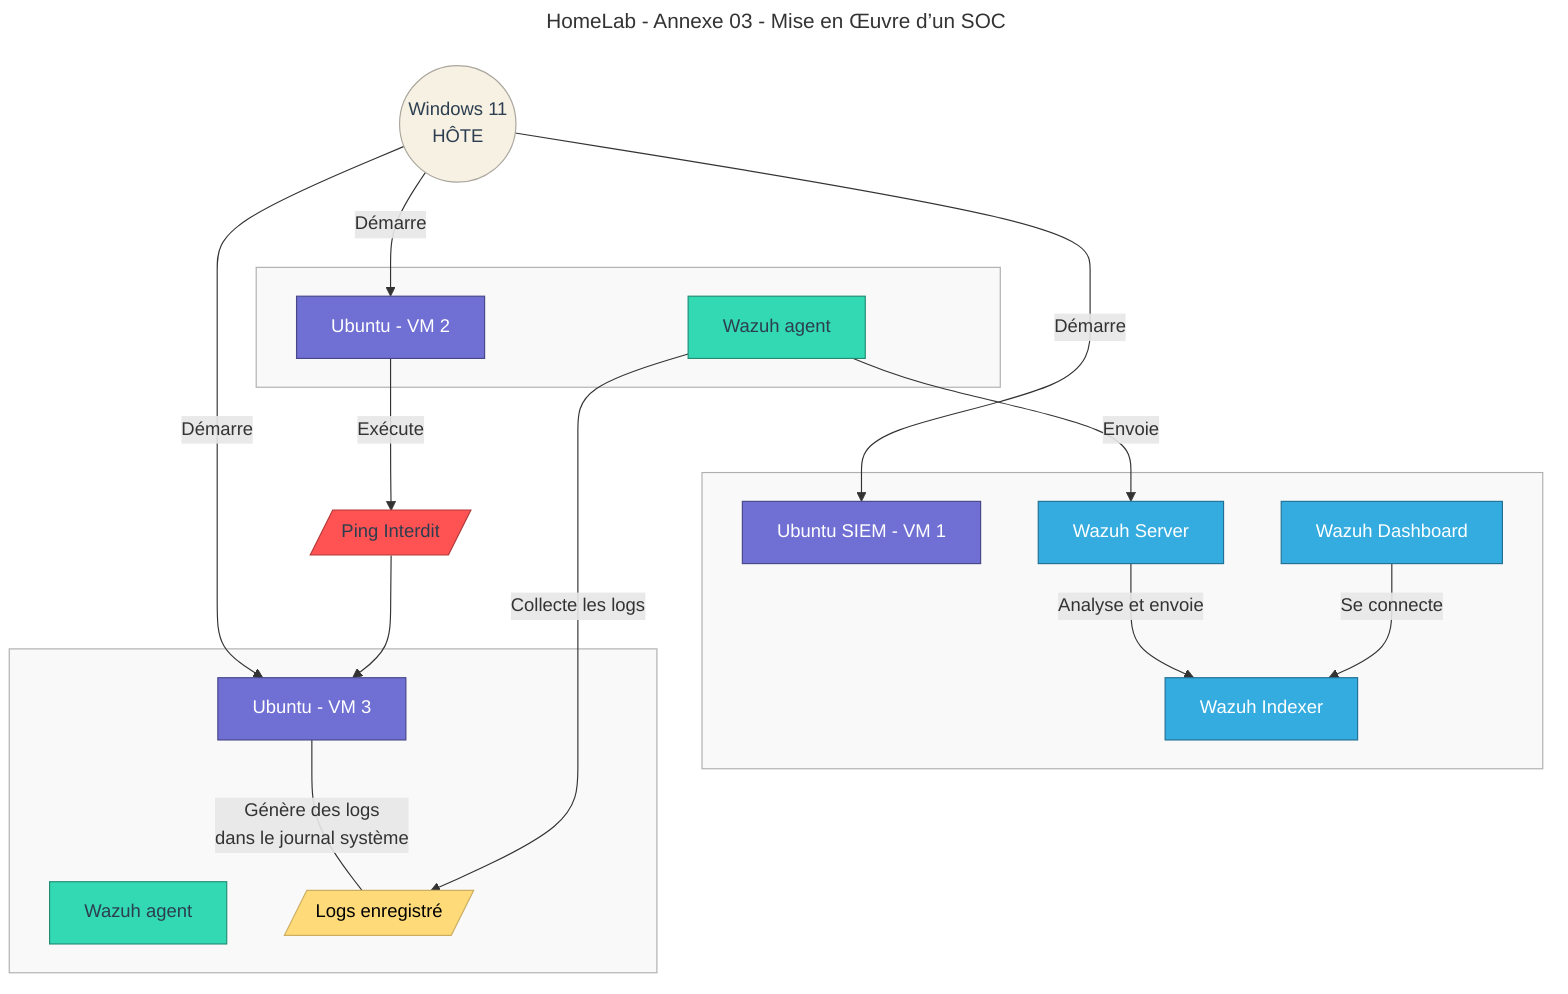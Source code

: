 ---
title: HomeLab - Annexe 03 - Mise en Œuvre d’un SOC
---

flowchart TB

  HOTE((Windows 11<br>HÔTE))

  subgraph VM_A [" "]
    SIEM[Ubuntu SIEM - VM 1]
    WAZUH_SERVER[Wazuh Server]
    WAZUH_INDEXER[Wazuh Indexer]
    WAZUH_DASHBOARD[Wazuh Dashboard]
  end
  
  subgraph VM_B [" "]
    VM2[Ubuntu - VM 2]
    WAZUH_AGENT_VMB[Wazuh agent]
  end

  subgraph VM_C [" "]
    VM3[Ubuntu - VM 3]
    WAZUH_AGENT_VMC[Wazuh agent]
    LOG_DISPONIBLE[/Logs enregistré/]
  end

  PING[/Ping Interdit/]


    
  

  HOTE -->|Démarre|SIEM & VM2 & VM3
  VM2 -->|Exécute| PING --> VM3
  VM3 ---|Génère des logs<br>dans le journal système| LOG_DISPONIBLE
  WAZUH_AGENT_VMB -->|Collecte les logs| LOG_DISPONIBLE
  WAZUH_AGENT_VMB -->|Envoie| WAZUH_SERVER
  WAZUH_SERVER --> |Analyse et envoie| WAZUH_INDEXER
  WAZUH_DASHBOARD --> |Se connecte| WAZUH_INDEXER

  %% Palette de couleurs flat et classes (https://flatuicolors.com/palette/es)
  classDef hote fill:#f7f1e3,stroke:#aaa69d,stroke-width:1px,color:#2C3E50
  classDef vm fill:#706fd3,stroke:#474787,stroke-width:1px,color:#FFFFFF
  classDef ping fill:#ff5252,stroke:#b33939,stroke-width:1px,color:#2C3E50
  classDef wazuh_agent fill:#33d9b2,stroke:#218c74,stroke-width:1px,color:#2C3E50
  classDef wazuh_server fill:#34ace0,stroke:#227093,stroke-width:1px,color:#FFFFFF
  classDef wazuh_indexer fill:#34ace0,stroke:#227093,stroke-width:1px,color:#FFFFFF
  classDef wazuh_dashboard fill:#34ace0,stroke:#227093,stroke-width:1px,color:#FFFFFF
  classDef none fill:none,stroke:none,color:#FFFFFF
  classDef log fill:#ffda79,stroke:#ccae62,stroke-width:1px,color:#000000
  classDef bg fill:#f9f9f9,stroke:#afafaf,stroke-width:1px,color:#000000

  %% Affectation des classes
  class HOTE hote
  class SIEM,VM2,VM3 vm
  class PING ping
  class LOG_DISPONIBLE log
  class WAZUH_AGENT_VMB,WAZUH_AGENT_VMC wazuh_agent
  class WAZUH_SERVER wazuh_server
  class WAZUH_INDEXER wazuh_indexer
  class WAZUH_DASHBOARD wazuh_dashboard
  class TOP,VM_A,VM_B,VM_C bg